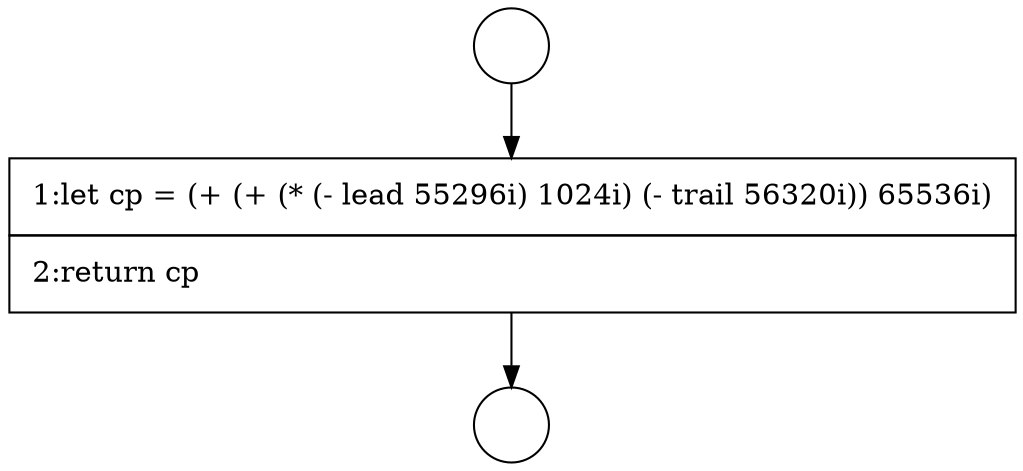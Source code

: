 digraph {
  node3260 [shape=circle label=" " color="black" fillcolor="white" style=filled]
  node3262 [shape=none, margin=0, label=<<font color="black">
    <table border="0" cellborder="1" cellspacing="0" cellpadding="10">
      <tr><td align="left">1:let cp = (+ (+ (* (- lead 55296i) 1024i) (- trail 56320i)) 65536i)</td></tr>
      <tr><td align="left">2:return cp</td></tr>
    </table>
  </font>> color="black" fillcolor="white" style=filled]
  node3261 [shape=circle label=" " color="black" fillcolor="white" style=filled]
  node3260 -> node3262 [ color="black"]
  node3262 -> node3261 [ color="black"]
}
